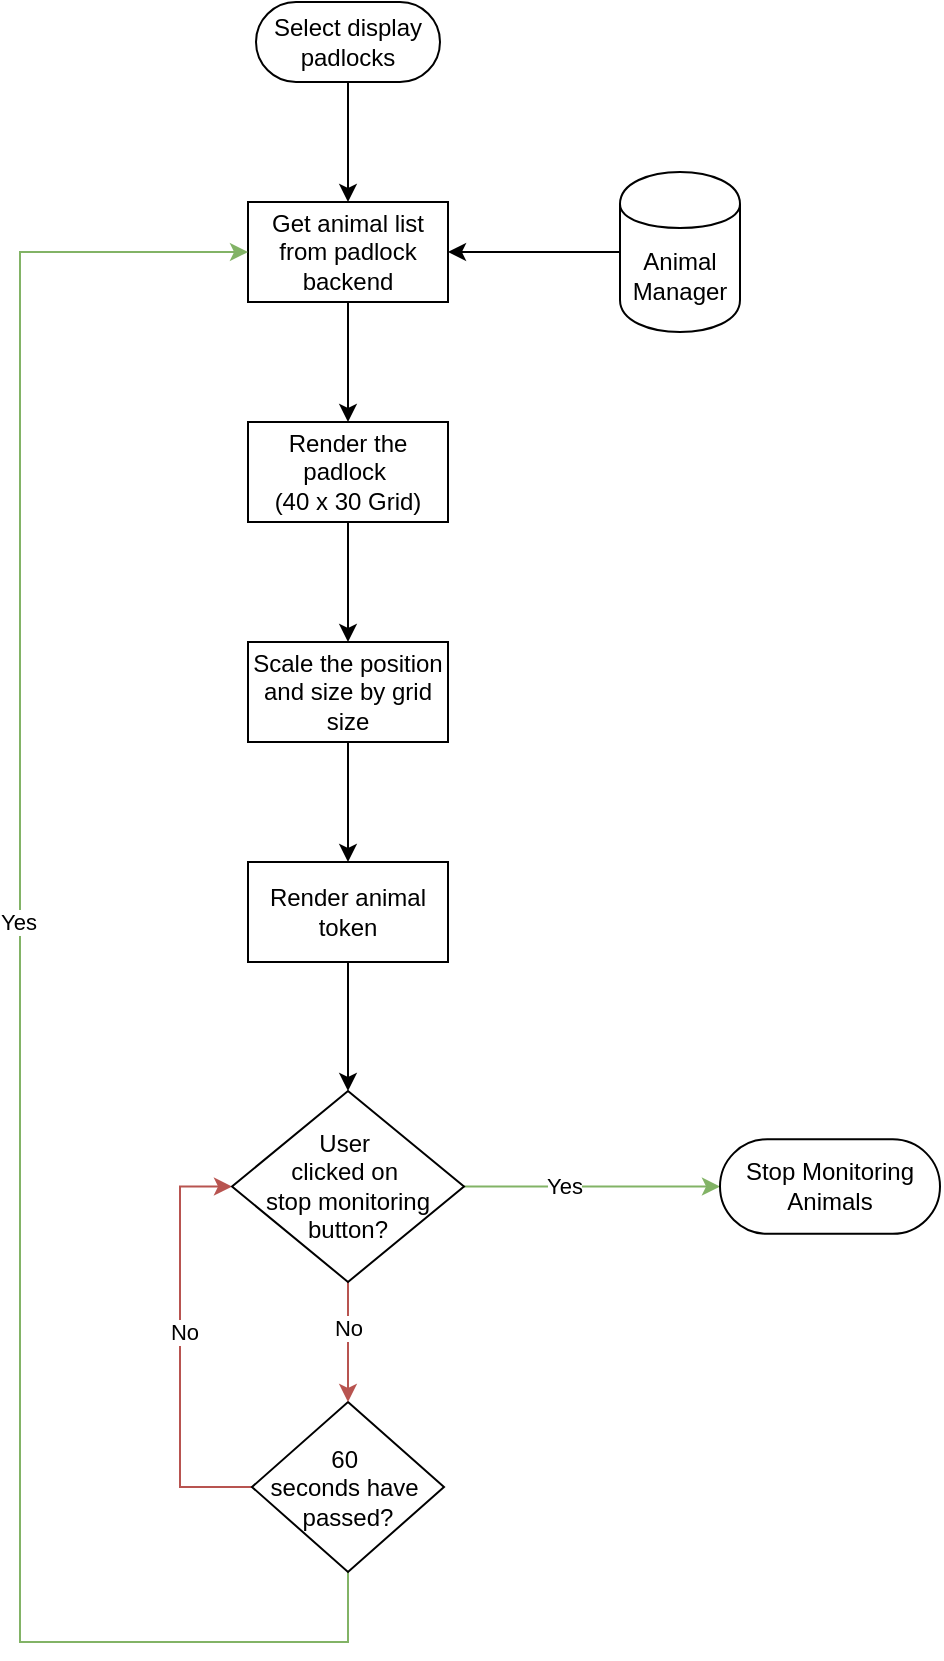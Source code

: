 <mxfile version="28.0.7">
  <diagram name="Página-1" id="TMDoCD8hCcpHIJEySzZF">
    <mxGraphModel dx="872" dy="487" grid="1" gridSize="10" guides="1" tooltips="1" connect="1" arrows="1" fold="1" page="1" pageScale="1" pageWidth="827" pageHeight="1169" math="0" shadow="0">
      <root>
        <mxCell id="0" />
        <mxCell id="1" parent="0" />
        <mxCell id="UQOomTZAaCyZAPaUyG3R-3" style="edgeStyle=orthogonalEdgeStyle;rounded=0;orthogonalLoop=1;jettySize=auto;html=1;" edge="1" parent="1" source="UQOomTZAaCyZAPaUyG3R-1" target="UQOomTZAaCyZAPaUyG3R-2">
          <mxGeometry relative="1" as="geometry" />
        </mxCell>
        <mxCell id="UQOomTZAaCyZAPaUyG3R-1" value="Select display padlocks" style="html=1;dashed=0;whiteSpace=wrap;shape=mxgraph.dfd.start" vertex="1" parent="1">
          <mxGeometry x="368" y="40" width="92" height="40" as="geometry" />
        </mxCell>
        <mxCell id="UQOomTZAaCyZAPaUyG3R-8" style="edgeStyle=orthogonalEdgeStyle;rounded=0;orthogonalLoop=1;jettySize=auto;html=1;" edge="1" parent="1" source="UQOomTZAaCyZAPaUyG3R-2" target="UQOomTZAaCyZAPaUyG3R-7">
          <mxGeometry relative="1" as="geometry" />
        </mxCell>
        <mxCell id="UQOomTZAaCyZAPaUyG3R-2" value="&lt;div&gt;Get animal list from padlock backend&lt;/div&gt;" style="html=1;dashed=0;whiteSpace=wrap;" vertex="1" parent="1">
          <mxGeometry x="364" y="140" width="100" height="50" as="geometry" />
        </mxCell>
        <mxCell id="UQOomTZAaCyZAPaUyG3R-10" style="edgeStyle=orthogonalEdgeStyle;rounded=0;orthogonalLoop=1;jettySize=auto;html=1;" edge="1" parent="1" source="UQOomTZAaCyZAPaUyG3R-7" target="UQOomTZAaCyZAPaUyG3R-9">
          <mxGeometry relative="1" as="geometry" />
        </mxCell>
        <mxCell id="UQOomTZAaCyZAPaUyG3R-7" value="&lt;div&gt;Render the padlock&amp;nbsp;&lt;/div&gt;&lt;div&gt;(40 x 30 Grid)&lt;/div&gt;" style="html=1;dashed=0;whiteSpace=wrap;" vertex="1" parent="1">
          <mxGeometry x="364" y="250" width="100" height="50" as="geometry" />
        </mxCell>
        <mxCell id="UQOomTZAaCyZAPaUyG3R-17" style="edgeStyle=orthogonalEdgeStyle;rounded=0;orthogonalLoop=1;jettySize=auto;html=1;" edge="1" parent="1" source="UQOomTZAaCyZAPaUyG3R-9" target="UQOomTZAaCyZAPaUyG3R-16">
          <mxGeometry relative="1" as="geometry" />
        </mxCell>
        <mxCell id="UQOomTZAaCyZAPaUyG3R-9" value="Scale the position and size by grid size" style="html=1;dashed=0;whiteSpace=wrap;" vertex="1" parent="1">
          <mxGeometry x="364" y="360" width="100" height="50" as="geometry" />
        </mxCell>
        <mxCell id="UQOomTZAaCyZAPaUyG3R-14" style="edgeStyle=orthogonalEdgeStyle;rounded=0;orthogonalLoop=1;jettySize=auto;html=1;" edge="1" parent="1" source="UQOomTZAaCyZAPaUyG3R-13" target="UQOomTZAaCyZAPaUyG3R-2">
          <mxGeometry relative="1" as="geometry" />
        </mxCell>
        <mxCell id="UQOomTZAaCyZAPaUyG3R-13" value="&lt;div&gt;Animal&lt;/div&gt;&lt;div&gt;Manager&lt;/div&gt;" style="shape=cylinder;whiteSpace=wrap;html=1;boundedLbl=1;backgroundOutline=1;" vertex="1" parent="1">
          <mxGeometry x="550" y="125" width="60" height="80" as="geometry" />
        </mxCell>
        <mxCell id="UQOomTZAaCyZAPaUyG3R-25" style="edgeStyle=orthogonalEdgeStyle;rounded=0;orthogonalLoop=1;jettySize=auto;html=1;" edge="1" parent="1" source="UQOomTZAaCyZAPaUyG3R-16" target="UQOomTZAaCyZAPaUyG3R-24">
          <mxGeometry relative="1" as="geometry" />
        </mxCell>
        <mxCell id="UQOomTZAaCyZAPaUyG3R-16" value="Render animal token" style="html=1;dashed=0;whiteSpace=wrap;" vertex="1" parent="1">
          <mxGeometry x="364" y="470" width="100" height="50" as="geometry" />
        </mxCell>
        <mxCell id="UQOomTZAaCyZAPaUyG3R-33" style="edgeStyle=orthogonalEdgeStyle;rounded=0;orthogonalLoop=1;jettySize=auto;html=1;fillColor=#d5e8d4;strokeColor=#82b366;" edge="1" parent="1" source="UQOomTZAaCyZAPaUyG3R-18" target="UQOomTZAaCyZAPaUyG3R-2">
          <mxGeometry relative="1" as="geometry">
            <Array as="points">
              <mxPoint x="414" y="860" />
              <mxPoint x="250" y="860" />
              <mxPoint x="250" y="165" />
            </Array>
          </mxGeometry>
        </mxCell>
        <mxCell id="UQOomTZAaCyZAPaUyG3R-34" value="Yes" style="edgeLabel;html=1;align=center;verticalAlign=middle;resizable=0;points=[];" vertex="1" connectable="0" parent="UQOomTZAaCyZAPaUyG3R-33">
          <mxGeometry x="0.072" y="1" relative="1" as="geometry">
            <mxPoint y="-19" as="offset" />
          </mxGeometry>
        </mxCell>
        <mxCell id="UQOomTZAaCyZAPaUyG3R-35" style="edgeStyle=orthogonalEdgeStyle;rounded=0;orthogonalLoop=1;jettySize=auto;html=1;fillColor=#f8cecc;strokeColor=#b85450;" edge="1" parent="1" source="UQOomTZAaCyZAPaUyG3R-18" target="UQOomTZAaCyZAPaUyG3R-24">
          <mxGeometry relative="1" as="geometry">
            <Array as="points">
              <mxPoint x="330" y="782.5" />
              <mxPoint x="330" y="632.25" />
            </Array>
          </mxGeometry>
        </mxCell>
        <mxCell id="UQOomTZAaCyZAPaUyG3R-36" value="No" style="edgeLabel;html=1;align=center;verticalAlign=middle;resizable=0;points=[];" vertex="1" connectable="0" parent="UQOomTZAaCyZAPaUyG3R-35">
          <mxGeometry x="0.069" y="-2" relative="1" as="geometry">
            <mxPoint as="offset" />
          </mxGeometry>
        </mxCell>
        <mxCell id="UQOomTZAaCyZAPaUyG3R-18" value="&lt;div&gt;60&amp;nbsp;&lt;/div&gt;&lt;div&gt;seconds have&amp;nbsp;&lt;/div&gt;&lt;div&gt;passed?&lt;/div&gt;" style="shape=rhombus;html=1;dashed=0;whiteSpace=wrap;perimeter=rhombusPerimeter;" vertex="1" parent="1">
          <mxGeometry x="366" y="740" width="96" height="85" as="geometry" />
        </mxCell>
        <mxCell id="UQOomTZAaCyZAPaUyG3R-26" style="edgeStyle=orthogonalEdgeStyle;rounded=0;orthogonalLoop=1;jettySize=auto;html=1;fillColor=#f8cecc;strokeColor=#b85450;" edge="1" parent="1" source="UQOomTZAaCyZAPaUyG3R-24" target="UQOomTZAaCyZAPaUyG3R-18">
          <mxGeometry relative="1" as="geometry" />
        </mxCell>
        <mxCell id="UQOomTZAaCyZAPaUyG3R-27" value="No" style="edgeLabel;html=1;align=center;verticalAlign=middle;resizable=0;points=[];" vertex="1" connectable="0" parent="UQOomTZAaCyZAPaUyG3R-26">
          <mxGeometry x="-0.233" relative="1" as="geometry">
            <mxPoint as="offset" />
          </mxGeometry>
        </mxCell>
        <mxCell id="UQOomTZAaCyZAPaUyG3R-28" style="edgeStyle=orthogonalEdgeStyle;rounded=0;orthogonalLoop=1;jettySize=auto;html=1;fillColor=#d5e8d4;strokeColor=#82b366;" edge="1" parent="1" source="UQOomTZAaCyZAPaUyG3R-24" target="UQOomTZAaCyZAPaUyG3R-31">
          <mxGeometry relative="1" as="geometry">
            <mxPoint x="580" y="632.3" as="targetPoint" />
          </mxGeometry>
        </mxCell>
        <mxCell id="UQOomTZAaCyZAPaUyG3R-29" value="Yes" style="edgeLabel;html=1;align=center;verticalAlign=middle;resizable=0;points=[];" vertex="1" connectable="0" parent="UQOomTZAaCyZAPaUyG3R-28">
          <mxGeometry x="-0.228" y="1" relative="1" as="geometry">
            <mxPoint as="offset" />
          </mxGeometry>
        </mxCell>
        <mxCell id="UQOomTZAaCyZAPaUyG3R-24" value="&lt;div&gt;User&amp;nbsp;&lt;/div&gt;&lt;div&gt;clicked on&amp;nbsp;&lt;/div&gt;&lt;div&gt;stop monitoring button?&lt;/div&gt;" style="shape=rhombus;html=1;dashed=0;whiteSpace=wrap;perimeter=rhombusPerimeter;" vertex="1" parent="1">
          <mxGeometry x="356" y="584.5" width="116" height="95.5" as="geometry" />
        </mxCell>
        <mxCell id="UQOomTZAaCyZAPaUyG3R-31" value="Stop Monitoring Animals" style="html=1;dashed=0;whiteSpace=wrap;shape=mxgraph.dfd.start" vertex="1" parent="1">
          <mxGeometry x="600" y="608.63" width="110" height="47.25" as="geometry" />
        </mxCell>
      </root>
    </mxGraphModel>
  </diagram>
</mxfile>

